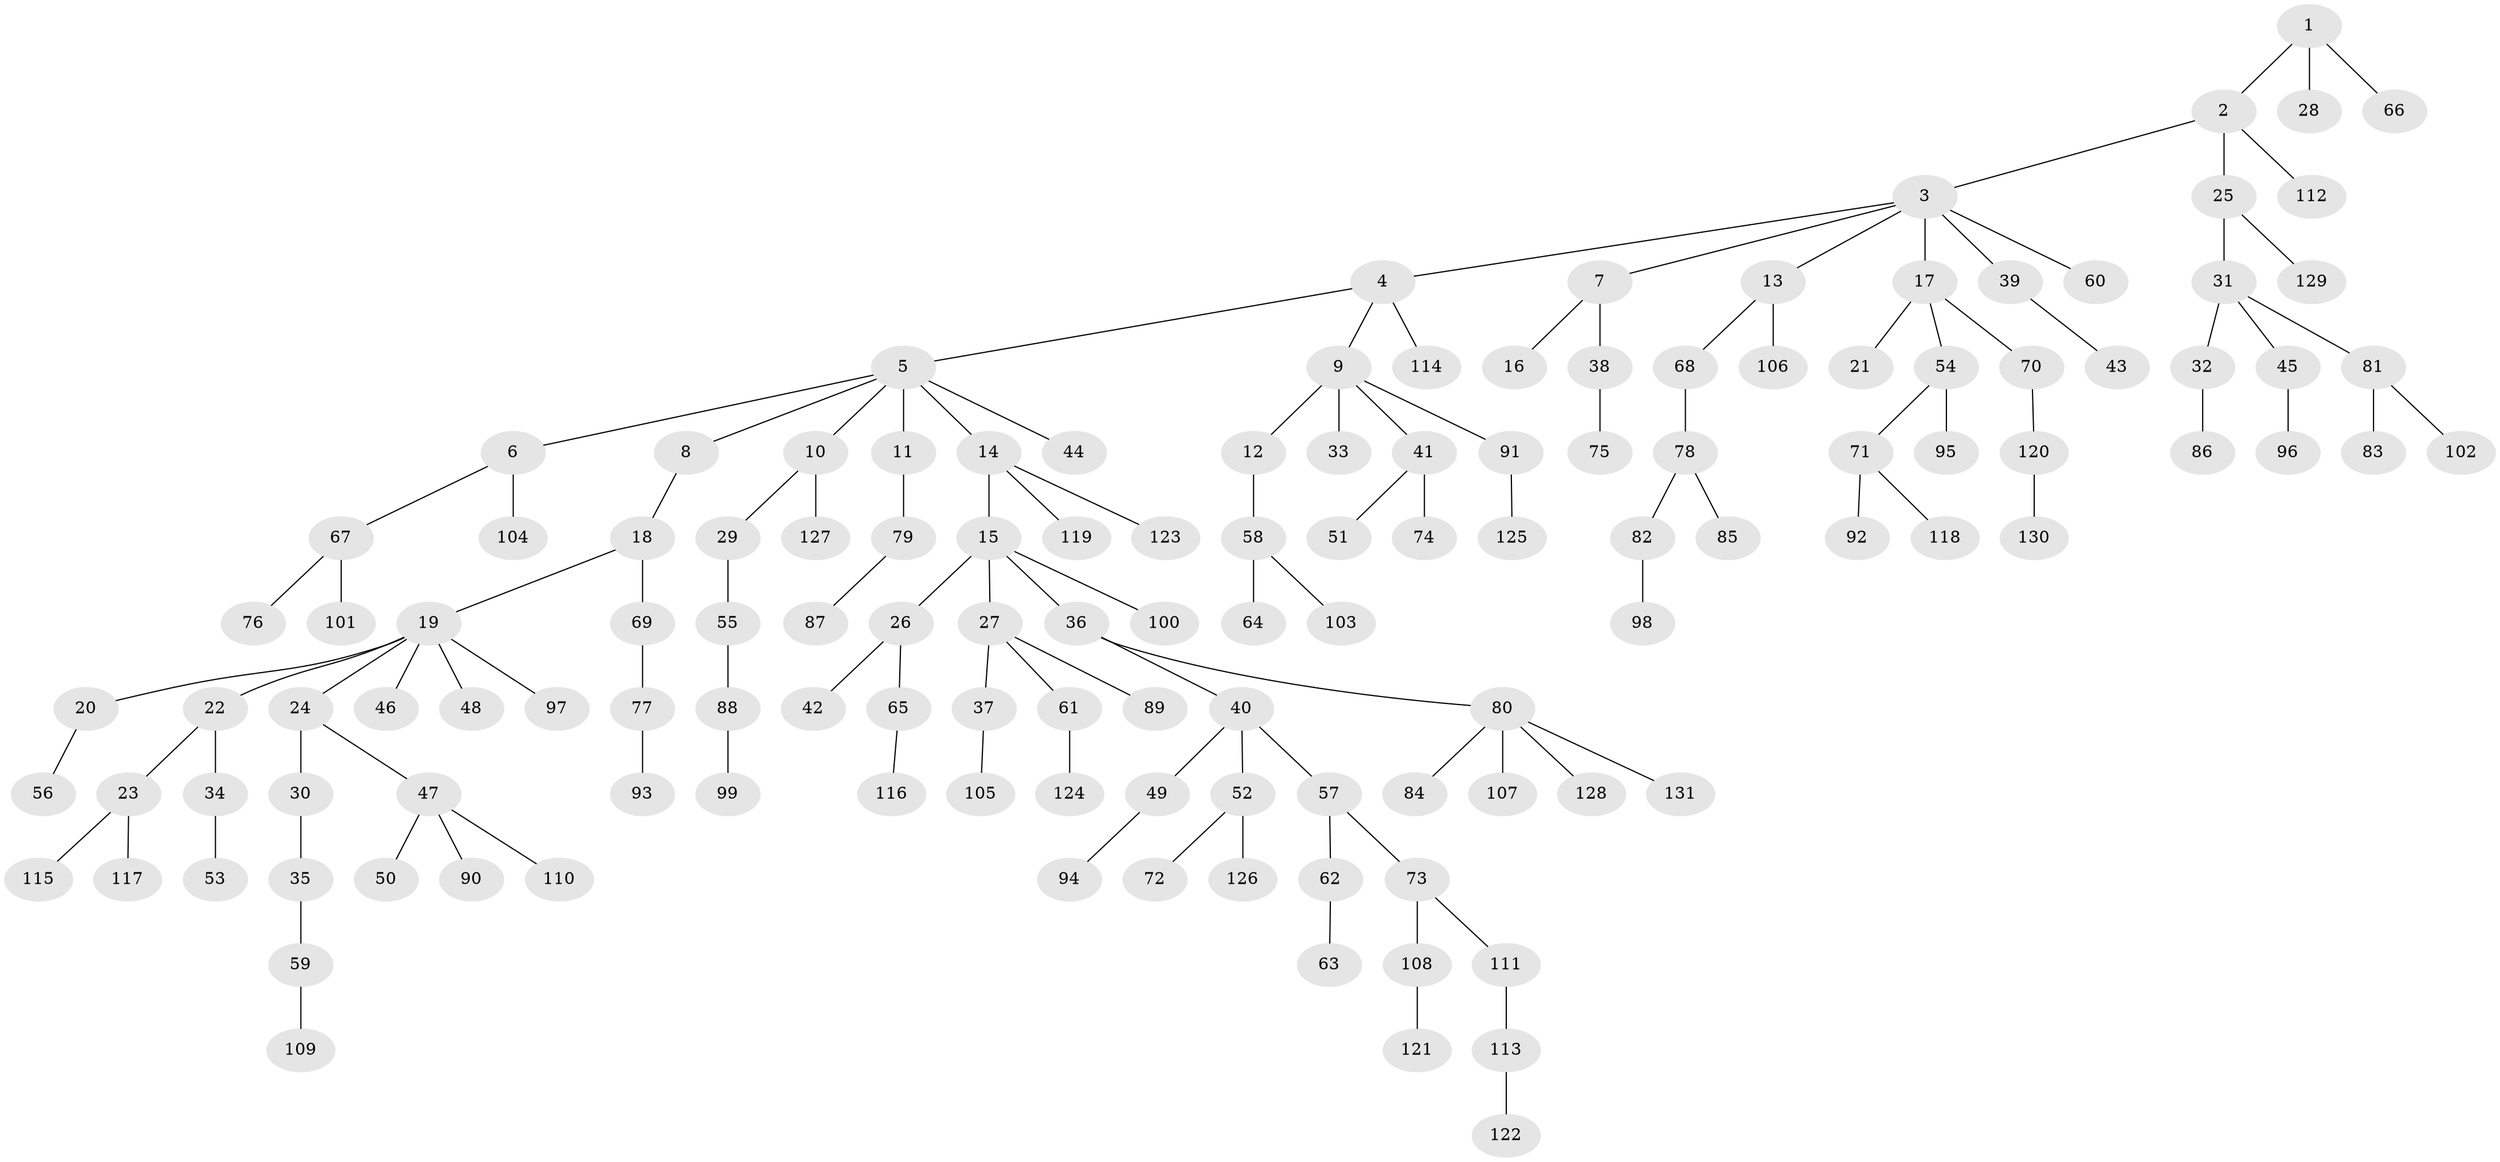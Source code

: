 // coarse degree distribution, {4: 0.02564102564102564, 9: 0.02564102564102564, 11: 0.02564102564102564, 3: 0.07692307692307693, 5: 0.02564102564102564, 1: 0.6666666666666666, 2: 0.15384615384615385}
// Generated by graph-tools (version 1.1) at 2025/19/03/04/25 18:19:16]
// undirected, 131 vertices, 130 edges
graph export_dot {
graph [start="1"]
  node [color=gray90,style=filled];
  1;
  2;
  3;
  4;
  5;
  6;
  7;
  8;
  9;
  10;
  11;
  12;
  13;
  14;
  15;
  16;
  17;
  18;
  19;
  20;
  21;
  22;
  23;
  24;
  25;
  26;
  27;
  28;
  29;
  30;
  31;
  32;
  33;
  34;
  35;
  36;
  37;
  38;
  39;
  40;
  41;
  42;
  43;
  44;
  45;
  46;
  47;
  48;
  49;
  50;
  51;
  52;
  53;
  54;
  55;
  56;
  57;
  58;
  59;
  60;
  61;
  62;
  63;
  64;
  65;
  66;
  67;
  68;
  69;
  70;
  71;
  72;
  73;
  74;
  75;
  76;
  77;
  78;
  79;
  80;
  81;
  82;
  83;
  84;
  85;
  86;
  87;
  88;
  89;
  90;
  91;
  92;
  93;
  94;
  95;
  96;
  97;
  98;
  99;
  100;
  101;
  102;
  103;
  104;
  105;
  106;
  107;
  108;
  109;
  110;
  111;
  112;
  113;
  114;
  115;
  116;
  117;
  118;
  119;
  120;
  121;
  122;
  123;
  124;
  125;
  126;
  127;
  128;
  129;
  130;
  131;
  1 -- 2;
  1 -- 28;
  1 -- 66;
  2 -- 3;
  2 -- 25;
  2 -- 112;
  3 -- 4;
  3 -- 7;
  3 -- 13;
  3 -- 17;
  3 -- 39;
  3 -- 60;
  4 -- 5;
  4 -- 9;
  4 -- 114;
  5 -- 6;
  5 -- 8;
  5 -- 10;
  5 -- 11;
  5 -- 14;
  5 -- 44;
  6 -- 67;
  6 -- 104;
  7 -- 16;
  7 -- 38;
  8 -- 18;
  9 -- 12;
  9 -- 33;
  9 -- 41;
  9 -- 91;
  10 -- 29;
  10 -- 127;
  11 -- 79;
  12 -- 58;
  13 -- 68;
  13 -- 106;
  14 -- 15;
  14 -- 119;
  14 -- 123;
  15 -- 26;
  15 -- 27;
  15 -- 36;
  15 -- 100;
  17 -- 21;
  17 -- 54;
  17 -- 70;
  18 -- 19;
  18 -- 69;
  19 -- 20;
  19 -- 22;
  19 -- 24;
  19 -- 46;
  19 -- 48;
  19 -- 97;
  20 -- 56;
  22 -- 23;
  22 -- 34;
  23 -- 115;
  23 -- 117;
  24 -- 30;
  24 -- 47;
  25 -- 31;
  25 -- 129;
  26 -- 42;
  26 -- 65;
  27 -- 37;
  27 -- 61;
  27 -- 89;
  29 -- 55;
  30 -- 35;
  31 -- 32;
  31 -- 45;
  31 -- 81;
  32 -- 86;
  34 -- 53;
  35 -- 59;
  36 -- 40;
  36 -- 80;
  37 -- 105;
  38 -- 75;
  39 -- 43;
  40 -- 49;
  40 -- 52;
  40 -- 57;
  41 -- 51;
  41 -- 74;
  45 -- 96;
  47 -- 50;
  47 -- 90;
  47 -- 110;
  49 -- 94;
  52 -- 72;
  52 -- 126;
  54 -- 71;
  54 -- 95;
  55 -- 88;
  57 -- 62;
  57 -- 73;
  58 -- 64;
  58 -- 103;
  59 -- 109;
  61 -- 124;
  62 -- 63;
  65 -- 116;
  67 -- 76;
  67 -- 101;
  68 -- 78;
  69 -- 77;
  70 -- 120;
  71 -- 92;
  71 -- 118;
  73 -- 108;
  73 -- 111;
  77 -- 93;
  78 -- 82;
  78 -- 85;
  79 -- 87;
  80 -- 84;
  80 -- 107;
  80 -- 128;
  80 -- 131;
  81 -- 83;
  81 -- 102;
  82 -- 98;
  88 -- 99;
  91 -- 125;
  108 -- 121;
  111 -- 113;
  113 -- 122;
  120 -- 130;
}

